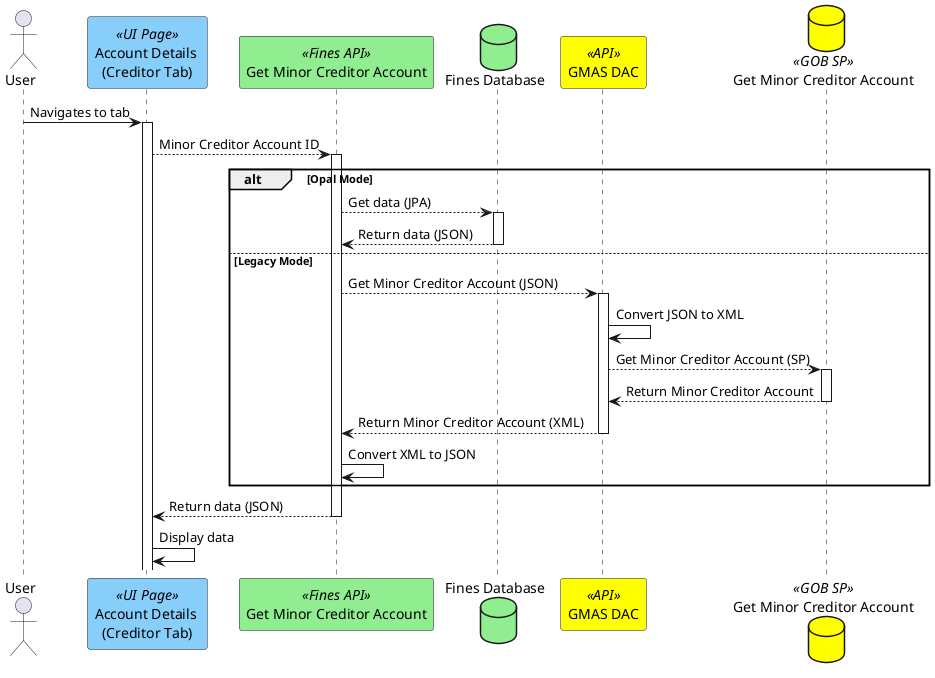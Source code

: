 @startuml
actor User
participant "Account Details \n(Creditor Tab)" as viewScreen <<UI Page>> #lightskyblue
participant "Get Minor Creditor Account" as getapi <<Fines API>> #lightgreen
database "Fines Database" as db #lightgreen
participant "GMAS DAC" as gmasdac <<API>> #yellow
database "Get Minor Creditor Account" as dblegacy <<GOB SP>> #yellow

User -> viewScreen ++ : Navigates to tab
viewScreen --> getapi ++ : Minor Creditor Account ID
alt Opal Mode
getapi --> db ++ : Get data (JPA)
db --> getapi -- : Return data (JSON)
else Legacy Mode
getapi --> gmasdac ++ : Get Minor Creditor Account (JSON)
gmasdac -> gmasdac: Convert JSON to XML
gmasdac --> dblegacy ++ : Get Minor Creditor Account (SP)
dblegacy --> gmasdac -- : Return Minor Creditor Account
gmasdac --> getapi -- : Return Minor Creditor Account (XML)
getapi -> getapi : Convert XML to JSON
end
getapi --> viewScreen --: Return data (JSON)
viewScreen -> viewScreen : Display data
getapi --
@enduml